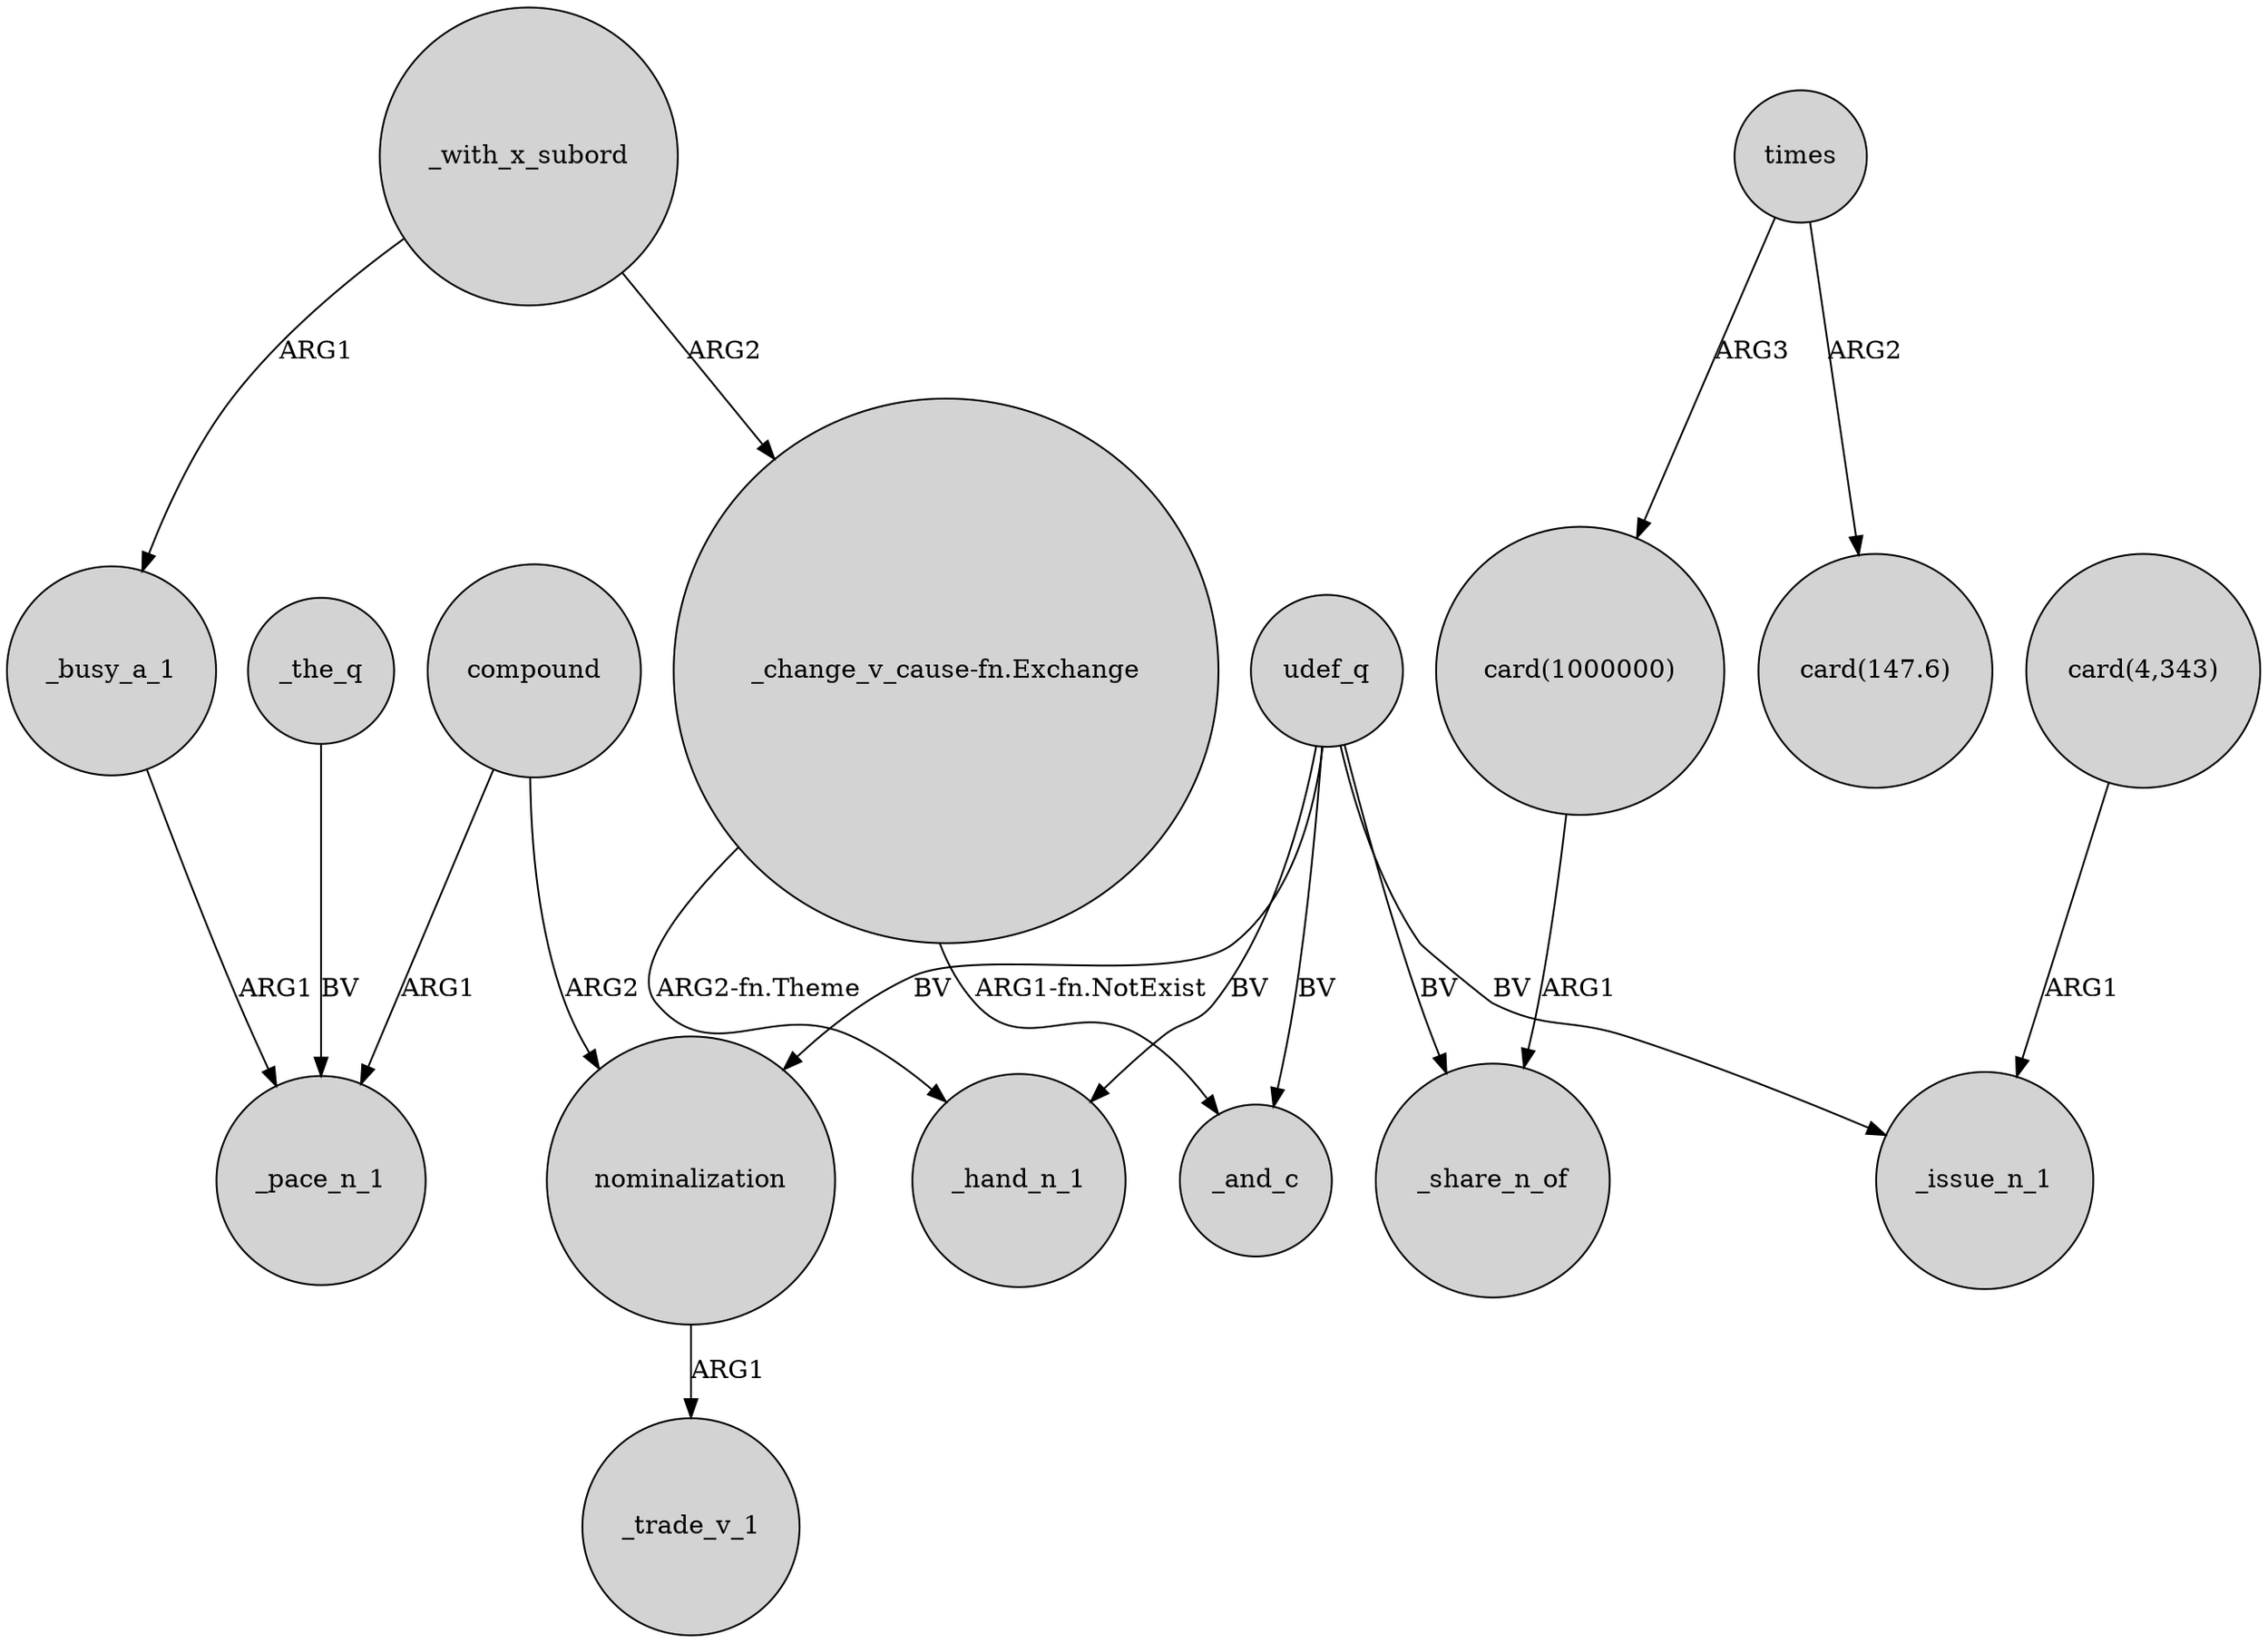 digraph {
	node [shape=circle style=filled]
	_with_x_subord -> _busy_a_1 [label=ARG1]
	compound -> nominalization [label=ARG2]
	_with_x_subord -> "_change_v_cause-fn.Exchange" [label=ARG2]
	times -> "card(1000000)" [label=ARG3]
	udef_q -> _hand_n_1 [label=BV]
	nominalization -> _trade_v_1 [label=ARG1]
	"_change_v_cause-fn.Exchange" -> _hand_n_1 [label="ARG2-fn.Theme"]
	udef_q -> _and_c [label=BV]
	"card(1000000)" -> _share_n_of [label=ARG1]
	"_change_v_cause-fn.Exchange" -> _and_c [label="ARG1-fn.NotExist"]
	udef_q -> _issue_n_1 [label=BV]
	times -> "card(147.6)" [label=ARG2]
	_busy_a_1 -> _pace_n_1 [label=ARG1]
	udef_q -> nominalization [label=BV]
	udef_q -> _share_n_of [label=BV]
	"card(4,343)" -> _issue_n_1 [label=ARG1]
	compound -> _pace_n_1 [label=ARG1]
	_the_q -> _pace_n_1 [label=BV]
}
